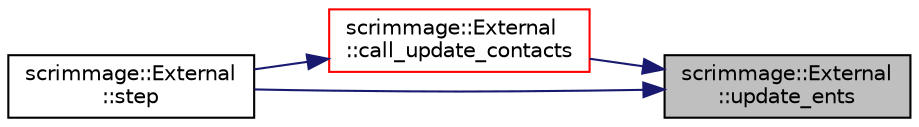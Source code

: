 digraph "scrimmage::External::update_ents"
{
 // LATEX_PDF_SIZE
  edge [fontname="Helvetica",fontsize="10",labelfontname="Helvetica",labelfontsize="10"];
  node [fontname="Helvetica",fontsize="10",shape=record];
  rankdir="RL";
  Node1 [label="scrimmage::External\l::update_ents",height=0.2,width=0.4,color="black", fillcolor="grey75", style="filled", fontcolor="black",tooltip=" "];
  Node1 -> Node2 [dir="back",color="midnightblue",fontsize="10",style="solid",fontname="Helvetica"];
  Node2 [label="scrimmage::External\l::call_update_contacts",height=0.2,width=0.4,color="red", fillcolor="white", style="filled",URL="$classscrimmage_1_1External.html#acab091bf1e7c47025c8598edcdb4464c",tooltip=" "];
  Node2 -> Node4 [dir="back",color="midnightblue",fontsize="10",style="solid",fontname="Helvetica"];
  Node4 [label="scrimmage::External\l::step",height=0.2,width=0.4,color="black", fillcolor="white", style="filled",URL="$classscrimmage_1_1External.html#a8959fc9d4cba22e720fc0bedea38e765",tooltip=" "];
  Node1 -> Node4 [dir="back",color="midnightblue",fontsize="10",style="solid",fontname="Helvetica"];
}
